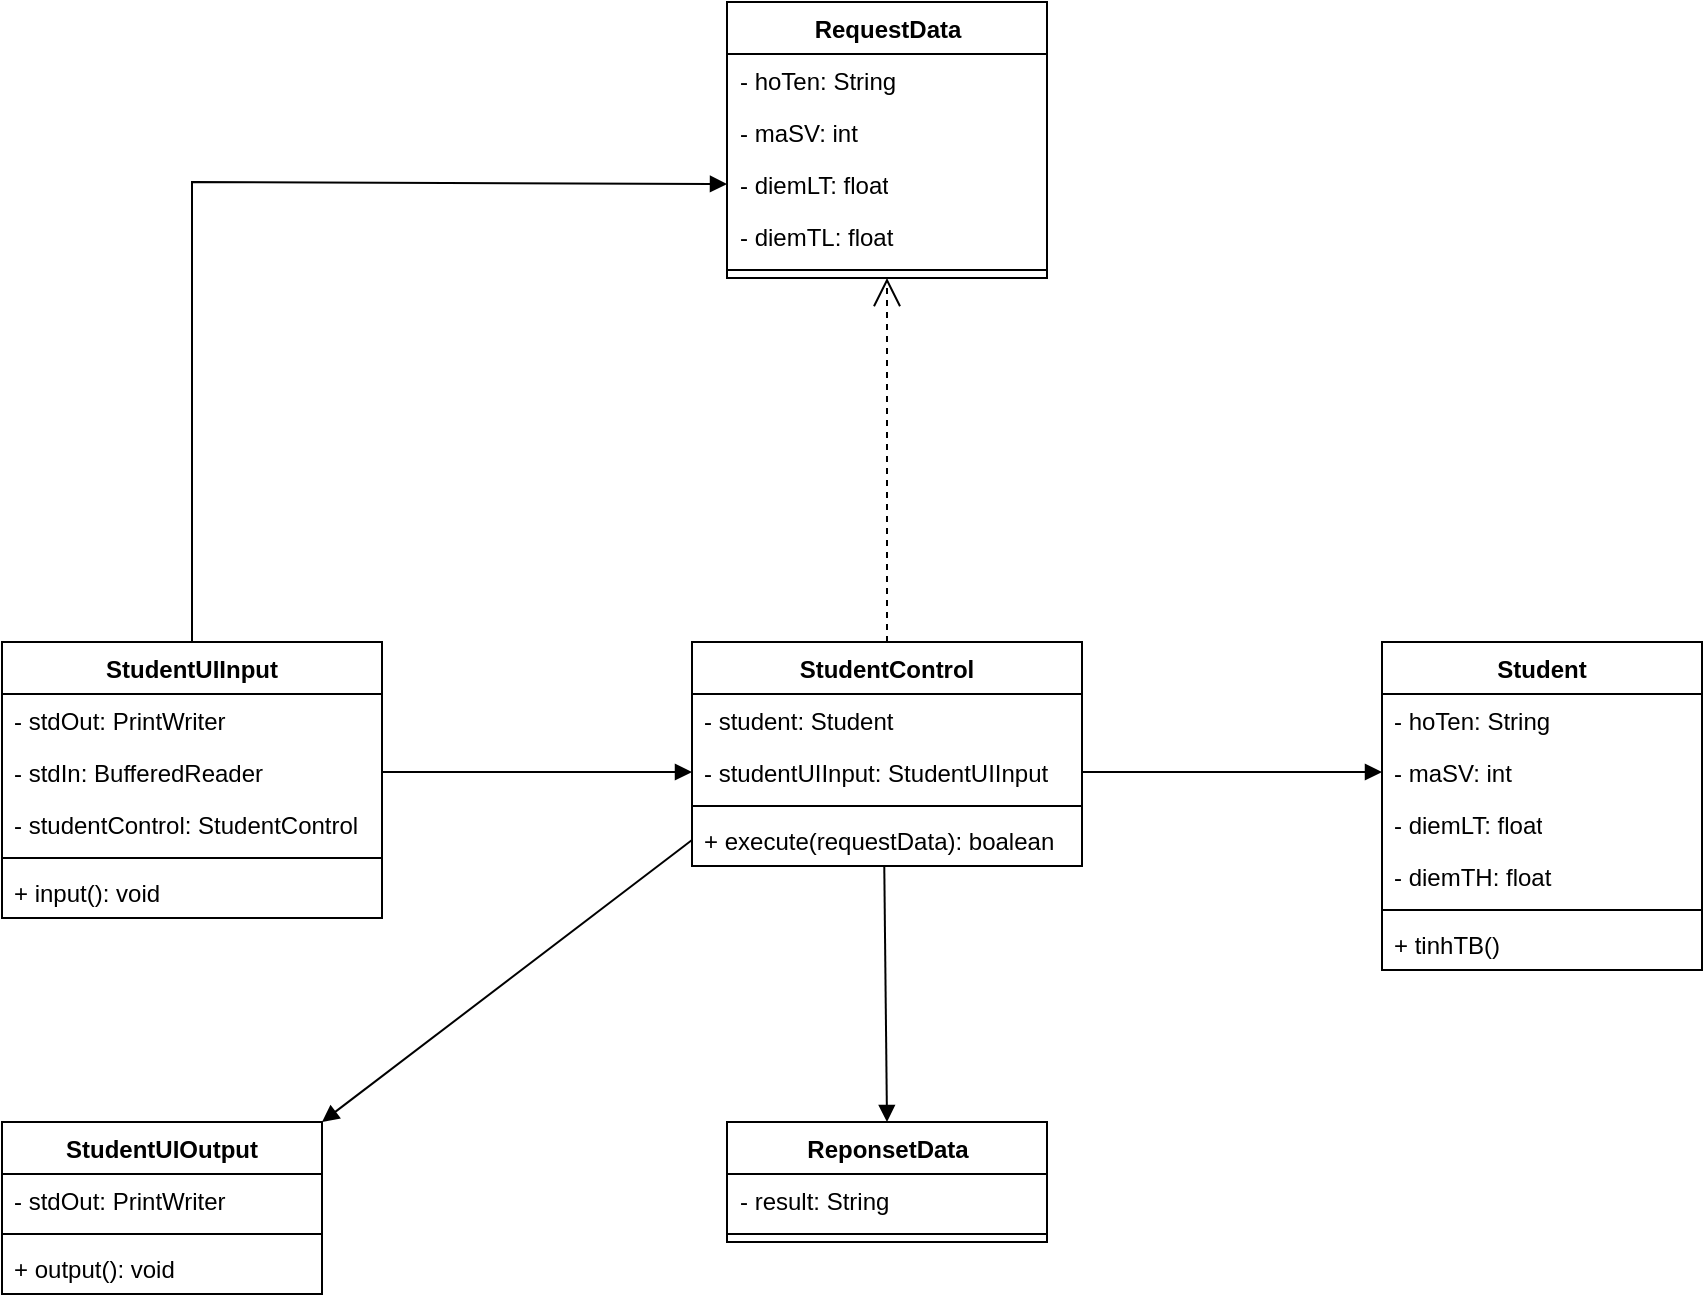 <mxfile version="24.7.17" pages="3">
  <diagram name="ClassDiagram" id="-rl8sIzRqfz1XN3XbGNQ">
    <mxGraphModel dx="875" dy="524" grid="1" gridSize="10" guides="1" tooltips="1" connect="1" arrows="1" fold="1" page="1" pageScale="1" pageWidth="850" pageHeight="1100" math="0" shadow="0">
      <root>
        <mxCell id="0" />
        <mxCell id="1" parent="0" />
        <mxCell id="jPHau2xeoSbhI2vaK8ID-21" value="StudentUIInput" style="swimlane;fontStyle=1;align=center;verticalAlign=top;childLayout=stackLayout;horizontal=1;startSize=26;horizontalStack=0;resizeParent=1;resizeParentMax=0;resizeLast=0;collapsible=1;marginBottom=0;whiteSpace=wrap;html=1;" parent="1" vertex="1">
          <mxGeometry y="320" width="190" height="138" as="geometry" />
        </mxCell>
        <mxCell id="jPHau2xeoSbhI2vaK8ID-22" value="- stdOut: PrintWriter" style="text;strokeColor=none;fillColor=none;align=left;verticalAlign=top;spacingLeft=4;spacingRight=4;overflow=hidden;rotatable=0;points=[[0,0.5],[1,0.5]];portConstraint=eastwest;whiteSpace=wrap;html=1;" parent="jPHau2xeoSbhI2vaK8ID-21" vertex="1">
          <mxGeometry y="26" width="190" height="26" as="geometry" />
        </mxCell>
        <mxCell id="0izLVIcKK9ym0HCeA4KC-4" value="- stdIn: BufferedReader" style="text;strokeColor=none;fillColor=none;align=left;verticalAlign=top;spacingLeft=4;spacingRight=4;overflow=hidden;rotatable=0;points=[[0,0.5],[1,0.5]];portConstraint=eastwest;whiteSpace=wrap;html=1;" parent="jPHau2xeoSbhI2vaK8ID-21" vertex="1">
          <mxGeometry y="52" width="190" height="26" as="geometry" />
        </mxCell>
        <mxCell id="0izLVIcKK9ym0HCeA4KC-5" value="- studentControl: StudentControl" style="text;strokeColor=none;fillColor=none;align=left;verticalAlign=top;spacingLeft=4;spacingRight=4;overflow=hidden;rotatable=0;points=[[0,0.5],[1,0.5]];portConstraint=eastwest;whiteSpace=wrap;html=1;" parent="jPHau2xeoSbhI2vaK8ID-21" vertex="1">
          <mxGeometry y="78" width="190" height="26" as="geometry" />
        </mxCell>
        <mxCell id="jPHau2xeoSbhI2vaK8ID-23" value="" style="line;strokeWidth=1;fillColor=none;align=left;verticalAlign=middle;spacingTop=-1;spacingLeft=3;spacingRight=3;rotatable=0;labelPosition=right;points=[];portConstraint=eastwest;strokeColor=inherit;" parent="jPHau2xeoSbhI2vaK8ID-21" vertex="1">
          <mxGeometry y="104" width="190" height="8" as="geometry" />
        </mxCell>
        <mxCell id="jPHau2xeoSbhI2vaK8ID-24" value="+ input(): void" style="text;strokeColor=none;fillColor=none;align=left;verticalAlign=top;spacingLeft=4;spacingRight=4;overflow=hidden;rotatable=0;points=[[0,0.5],[1,0.5]];portConstraint=eastwest;whiteSpace=wrap;html=1;" parent="jPHau2xeoSbhI2vaK8ID-21" vertex="1">
          <mxGeometry y="112" width="190" height="26" as="geometry" />
        </mxCell>
        <mxCell id="jPHau2xeoSbhI2vaK8ID-25" value="StudentControl" style="swimlane;fontStyle=1;align=center;verticalAlign=top;childLayout=stackLayout;horizontal=1;startSize=26;horizontalStack=0;resizeParent=1;resizeParentMax=0;resizeLast=0;collapsible=1;marginBottom=0;whiteSpace=wrap;html=1;" parent="1" vertex="1">
          <mxGeometry x="345" y="320" width="195" height="112" as="geometry" />
        </mxCell>
        <mxCell id="jPHau2xeoSbhI2vaK8ID-26" value="- student: Student" style="text;strokeColor=none;fillColor=none;align=left;verticalAlign=top;spacingLeft=4;spacingRight=4;overflow=hidden;rotatable=0;points=[[0,0.5],[1,0.5]];portConstraint=eastwest;whiteSpace=wrap;html=1;" parent="jPHau2xeoSbhI2vaK8ID-25" vertex="1">
          <mxGeometry y="26" width="195" height="26" as="geometry" />
        </mxCell>
        <mxCell id="0izLVIcKK9ym0HCeA4KC-6" value="- studentUIInput: StudentUIInput" style="text;strokeColor=none;fillColor=none;align=left;verticalAlign=top;spacingLeft=4;spacingRight=4;overflow=hidden;rotatable=0;points=[[0,0.5],[1,0.5]];portConstraint=eastwest;whiteSpace=wrap;html=1;" parent="jPHau2xeoSbhI2vaK8ID-25" vertex="1">
          <mxGeometry y="52" width="195" height="26" as="geometry" />
        </mxCell>
        <mxCell id="jPHau2xeoSbhI2vaK8ID-27" value="" style="line;strokeWidth=1;fillColor=none;align=left;verticalAlign=middle;spacingTop=-1;spacingLeft=3;spacingRight=3;rotatable=0;labelPosition=right;points=[];portConstraint=eastwest;strokeColor=inherit;" parent="jPHau2xeoSbhI2vaK8ID-25" vertex="1">
          <mxGeometry y="78" width="195" height="8" as="geometry" />
        </mxCell>
        <mxCell id="jPHau2xeoSbhI2vaK8ID-28" value="+ execute(requestData): boalean" style="text;strokeColor=none;fillColor=none;align=left;verticalAlign=top;spacingLeft=4;spacingRight=4;overflow=hidden;rotatable=0;points=[[0,0.5],[1,0.5]];portConstraint=eastwest;whiteSpace=wrap;html=1;" parent="jPHau2xeoSbhI2vaK8ID-25" vertex="1">
          <mxGeometry y="86" width="195" height="26" as="geometry" />
        </mxCell>
        <mxCell id="jPHau2xeoSbhI2vaK8ID-29" value="&lt;span style=&quot;&quot;&gt;&lt;b&gt;Student&lt;/b&gt;&lt;/span&gt;" style="swimlane;fontStyle=0;align=center;verticalAlign=top;childLayout=stackLayout;horizontal=1;startSize=26;horizontalStack=0;resizeParent=1;resizeParentMax=0;resizeLast=0;collapsible=1;marginBottom=0;whiteSpace=wrap;html=1;" parent="1" vertex="1">
          <mxGeometry x="690" y="320" width="160" height="164" as="geometry" />
        </mxCell>
        <mxCell id="jPHau2xeoSbhI2vaK8ID-30" value="- hoTen: String" style="text;strokeColor=none;fillColor=none;align=left;verticalAlign=top;spacingLeft=4;spacingRight=4;overflow=hidden;rotatable=0;points=[[0,0.5],[1,0.5]];portConstraint=eastwest;whiteSpace=wrap;html=1;" parent="jPHau2xeoSbhI2vaK8ID-29" vertex="1">
          <mxGeometry y="26" width="160" height="26" as="geometry" />
        </mxCell>
        <mxCell id="jPHau2xeoSbhI2vaK8ID-38" value="- maSV: int" style="text;strokeColor=none;fillColor=none;align=left;verticalAlign=top;spacingLeft=4;spacingRight=4;overflow=hidden;rotatable=0;points=[[0,0.5],[1,0.5]];portConstraint=eastwest;whiteSpace=wrap;html=1;" parent="jPHau2xeoSbhI2vaK8ID-29" vertex="1">
          <mxGeometry y="52" width="160" height="26" as="geometry" />
        </mxCell>
        <mxCell id="jPHau2xeoSbhI2vaK8ID-39" value="- diemLT: float" style="text;strokeColor=none;fillColor=none;align=left;verticalAlign=top;spacingLeft=4;spacingRight=4;overflow=hidden;rotatable=0;points=[[0,0.5],[1,0.5]];portConstraint=eastwest;whiteSpace=wrap;html=1;" parent="jPHau2xeoSbhI2vaK8ID-29" vertex="1">
          <mxGeometry y="78" width="160" height="26" as="geometry" />
        </mxCell>
        <mxCell id="jPHau2xeoSbhI2vaK8ID-37" value="- diemTH: float" style="text;strokeColor=none;fillColor=none;align=left;verticalAlign=top;spacingLeft=4;spacingRight=4;overflow=hidden;rotatable=0;points=[[0,0.5],[1,0.5]];portConstraint=eastwest;whiteSpace=wrap;html=1;" parent="jPHau2xeoSbhI2vaK8ID-29" vertex="1">
          <mxGeometry y="104" width="160" height="26" as="geometry" />
        </mxCell>
        <mxCell id="jPHau2xeoSbhI2vaK8ID-31" value="" style="line;strokeWidth=1;fillColor=none;align=left;verticalAlign=middle;spacingTop=-1;spacingLeft=3;spacingRight=3;rotatable=0;labelPosition=right;points=[];portConstraint=eastwest;strokeColor=inherit;" parent="jPHau2xeoSbhI2vaK8ID-29" vertex="1">
          <mxGeometry y="130" width="160" height="8" as="geometry" />
        </mxCell>
        <mxCell id="jPHau2xeoSbhI2vaK8ID-32" value="+ tinhTB()" style="text;strokeColor=none;fillColor=none;align=left;verticalAlign=top;spacingLeft=4;spacingRight=4;overflow=hidden;rotatable=0;points=[[0,0.5],[1,0.5]];portConstraint=eastwest;whiteSpace=wrap;html=1;" parent="jPHau2xeoSbhI2vaK8ID-29" vertex="1">
          <mxGeometry y="138" width="160" height="26" as="geometry" />
        </mxCell>
        <mxCell id="jPHau2xeoSbhI2vaK8ID-33" value="&lt;b&gt;StudentUIOutput&lt;/b&gt;" style="swimlane;fontStyle=0;align=center;verticalAlign=top;childLayout=stackLayout;horizontal=1;startSize=26;horizontalStack=0;resizeParent=1;resizeParentMax=0;resizeLast=0;collapsible=1;marginBottom=0;whiteSpace=wrap;html=1;" parent="1" vertex="1">
          <mxGeometry y="560" width="160" height="86" as="geometry" />
        </mxCell>
        <mxCell id="jPHau2xeoSbhI2vaK8ID-34" value="- stdOut: PrintWriter" style="text;strokeColor=none;fillColor=none;align=left;verticalAlign=top;spacingLeft=4;spacingRight=4;overflow=hidden;rotatable=0;points=[[0,0.5],[1,0.5]];portConstraint=eastwest;whiteSpace=wrap;html=1;" parent="jPHau2xeoSbhI2vaK8ID-33" vertex="1">
          <mxGeometry y="26" width="160" height="26" as="geometry" />
        </mxCell>
        <mxCell id="jPHau2xeoSbhI2vaK8ID-35" value="" style="line;strokeWidth=1;fillColor=none;align=left;verticalAlign=middle;spacingTop=-1;spacingLeft=3;spacingRight=3;rotatable=0;labelPosition=right;points=[];portConstraint=eastwest;strokeColor=inherit;" parent="jPHau2xeoSbhI2vaK8ID-33" vertex="1">
          <mxGeometry y="52" width="160" height="8" as="geometry" />
        </mxCell>
        <mxCell id="jPHau2xeoSbhI2vaK8ID-36" value="+ output(): void" style="text;strokeColor=none;fillColor=none;align=left;verticalAlign=top;spacingLeft=4;spacingRight=4;overflow=hidden;rotatable=0;points=[[0,0.5],[1,0.5]];portConstraint=eastwest;whiteSpace=wrap;html=1;" parent="jPHau2xeoSbhI2vaK8ID-33" vertex="1">
          <mxGeometry y="60" width="160" height="26" as="geometry" />
        </mxCell>
        <mxCell id="5w3yNyjz_HAzHa36QDgl-5" value="RequestData&lt;div&gt;&lt;br&gt;&lt;/div&gt;" style="swimlane;fontStyle=1;align=center;verticalAlign=top;childLayout=stackLayout;horizontal=1;startSize=26;horizontalStack=0;resizeParent=1;resizeParentMax=0;resizeLast=0;collapsible=1;marginBottom=0;whiteSpace=wrap;html=1;" parent="1" vertex="1">
          <mxGeometry x="362.5" width="160" height="138" as="geometry" />
        </mxCell>
        <mxCell id="5w3yNyjz_HAzHa36QDgl-6" value="- hoTen: String" style="text;strokeColor=none;fillColor=none;align=left;verticalAlign=top;spacingLeft=4;spacingRight=4;overflow=hidden;rotatable=0;points=[[0,0.5],[1,0.5]];portConstraint=eastwest;whiteSpace=wrap;html=1;" parent="5w3yNyjz_HAzHa36QDgl-5" vertex="1">
          <mxGeometry y="26" width="160" height="26" as="geometry" />
        </mxCell>
        <mxCell id="0izLVIcKK9ym0HCeA4KC-1" value="- maSV: int" style="text;strokeColor=none;fillColor=none;align=left;verticalAlign=top;spacingLeft=4;spacingRight=4;overflow=hidden;rotatable=0;points=[[0,0.5],[1,0.5]];portConstraint=eastwest;whiteSpace=wrap;html=1;" parent="5w3yNyjz_HAzHa36QDgl-5" vertex="1">
          <mxGeometry y="52" width="160" height="26" as="geometry" />
        </mxCell>
        <mxCell id="0izLVIcKK9ym0HCeA4KC-2" value="- diemLT: float" style="text;strokeColor=none;fillColor=none;align=left;verticalAlign=top;spacingLeft=4;spacingRight=4;overflow=hidden;rotatable=0;points=[[0,0.5],[1,0.5]];portConstraint=eastwest;whiteSpace=wrap;html=1;" parent="5w3yNyjz_HAzHa36QDgl-5" vertex="1">
          <mxGeometry y="78" width="160" height="26" as="geometry" />
        </mxCell>
        <mxCell id="0izLVIcKK9ym0HCeA4KC-3" value="- diemTL: float" style="text;strokeColor=none;fillColor=none;align=left;verticalAlign=top;spacingLeft=4;spacingRight=4;overflow=hidden;rotatable=0;points=[[0,0.5],[1,0.5]];portConstraint=eastwest;whiteSpace=wrap;html=1;" parent="5w3yNyjz_HAzHa36QDgl-5" vertex="1">
          <mxGeometry y="104" width="160" height="26" as="geometry" />
        </mxCell>
        <mxCell id="5w3yNyjz_HAzHa36QDgl-7" value="" style="line;strokeWidth=1;fillColor=none;align=left;verticalAlign=middle;spacingTop=-1;spacingLeft=3;spacingRight=3;rotatable=0;labelPosition=right;points=[];portConstraint=eastwest;strokeColor=inherit;" parent="5w3yNyjz_HAzHa36QDgl-5" vertex="1">
          <mxGeometry y="130" width="160" height="8" as="geometry" />
        </mxCell>
        <mxCell id="5w3yNyjz_HAzHa36QDgl-9" value="ReponsetData" style="swimlane;fontStyle=1;align=center;verticalAlign=top;childLayout=stackLayout;horizontal=1;startSize=26;horizontalStack=0;resizeParent=1;resizeParentMax=0;resizeLast=0;collapsible=1;marginBottom=0;whiteSpace=wrap;html=1;" parent="1" vertex="1">
          <mxGeometry x="362.5" y="560" width="160" height="60" as="geometry" />
        </mxCell>
        <mxCell id="5w3yNyjz_HAzHa36QDgl-10" value="- result: String" style="text;strokeColor=none;fillColor=none;align=left;verticalAlign=top;spacingLeft=4;spacingRight=4;overflow=hidden;rotatable=0;points=[[0,0.5],[1,0.5]];portConstraint=eastwest;whiteSpace=wrap;html=1;" parent="5w3yNyjz_HAzHa36QDgl-9" vertex="1">
          <mxGeometry y="26" width="160" height="26" as="geometry" />
        </mxCell>
        <mxCell id="5w3yNyjz_HAzHa36QDgl-11" value="" style="line;strokeWidth=1;fillColor=none;align=left;verticalAlign=middle;spacingTop=-1;spacingLeft=3;spacingRight=3;rotatable=0;labelPosition=right;points=[];portConstraint=eastwest;strokeColor=inherit;" parent="5w3yNyjz_HAzHa36QDgl-9" vertex="1">
          <mxGeometry y="52" width="160" height="8" as="geometry" />
        </mxCell>
        <mxCell id="0izLVIcKK9ym0HCeA4KC-9" value="" style="endArrow=open;endSize=12;dashed=1;html=1;rounded=0;exitX=0.5;exitY=0;exitDx=0;exitDy=0;entryX=0.5;entryY=1;entryDx=0;entryDy=0;" parent="1" source="jPHau2xeoSbhI2vaK8ID-25" target="5w3yNyjz_HAzHa36QDgl-5" edge="1">
          <mxGeometry width="160" relative="1" as="geometry">
            <mxPoint x="330" y="220" as="sourcePoint" />
            <mxPoint x="490" y="220" as="targetPoint" />
          </mxGeometry>
        </mxCell>
        <mxCell id="0izLVIcKK9ym0HCeA4KC-10" value="" style="html=1;verticalAlign=bottom;endArrow=block;curved=0;rounded=0;exitX=0.493;exitY=1;exitDx=0;exitDy=0;exitPerimeter=0;entryX=0.5;entryY=0;entryDx=0;entryDy=0;" parent="1" source="jPHau2xeoSbhI2vaK8ID-28" target="5w3yNyjz_HAzHa36QDgl-9" edge="1">
          <mxGeometry width="80" relative="1" as="geometry">
            <mxPoint x="360" y="390" as="sourcePoint" />
            <mxPoint x="440" y="390" as="targetPoint" />
          </mxGeometry>
        </mxCell>
        <mxCell id="0izLVIcKK9ym0HCeA4KC-11" value="" style="html=1;verticalAlign=bottom;endArrow=block;curved=0;rounded=0;exitX=1;exitY=0.5;exitDx=0;exitDy=0;entryX=0;entryY=0.5;entryDx=0;entryDy=0;" parent="1" source="0izLVIcKK9ym0HCeA4KC-6" target="jPHau2xeoSbhI2vaK8ID-38" edge="1">
          <mxGeometry width="80" relative="1" as="geometry">
            <mxPoint x="610" y="338" as="sourcePoint" />
            <mxPoint x="612" y="466" as="targetPoint" />
          </mxGeometry>
        </mxCell>
        <mxCell id="0izLVIcKK9ym0HCeA4KC-13" value="" style="html=1;verticalAlign=bottom;endArrow=block;curved=0;rounded=0;exitX=0.5;exitY=0;exitDx=0;exitDy=0;entryX=0;entryY=0.5;entryDx=0;entryDy=0;" parent="1" source="jPHau2xeoSbhI2vaK8ID-21" target="0izLVIcKK9ym0HCeA4KC-2" edge="1">
          <mxGeometry width="80" relative="1" as="geometry">
            <mxPoint x="471" y="462" as="sourcePoint" />
            <mxPoint x="473" y="590" as="targetPoint" />
            <Array as="points">
              <mxPoint x="95" y="90" />
            </Array>
          </mxGeometry>
        </mxCell>
        <mxCell id="0izLVIcKK9ym0HCeA4KC-14" value="" style="html=1;verticalAlign=bottom;endArrow=block;curved=0;rounded=0;exitX=0;exitY=0.5;exitDx=0;exitDy=0;entryX=1;entryY=0;entryDx=0;entryDy=0;" parent="1" source="jPHau2xeoSbhI2vaK8ID-28" target="jPHau2xeoSbhI2vaK8ID-33" edge="1">
          <mxGeometry width="80" relative="1" as="geometry">
            <mxPoint x="481" y="472" as="sourcePoint" />
            <mxPoint x="483" y="600" as="targetPoint" />
          </mxGeometry>
        </mxCell>
        <mxCell id="0izLVIcKK9ym0HCeA4KC-15" value="" style="html=1;verticalAlign=bottom;endArrow=block;curved=0;rounded=0;exitX=1;exitY=0.5;exitDx=0;exitDy=0;entryX=0;entryY=0.5;entryDx=0;entryDy=0;" parent="1" source="0izLVIcKK9ym0HCeA4KC-4" target="0izLVIcKK9ym0HCeA4KC-6" edge="1">
          <mxGeometry width="80" relative="1" as="geometry">
            <mxPoint x="345" y="385" as="sourcePoint" />
            <mxPoint x="310" y="330" as="targetPoint" />
          </mxGeometry>
        </mxCell>
      </root>
    </mxGraphModel>
  </diagram>
  <diagram id="-E9QA56InsLcr_RS8a8Y" name="UCDiagram">
    <mxGraphModel dx="1036" dy="614" grid="1" gridSize="10" guides="1" tooltips="1" connect="1" arrows="1" fold="1" page="1" pageScale="1" pageWidth="850" pageHeight="1100" math="0" shadow="0">
      <root>
        <mxCell id="0" />
        <mxCell id="1" parent="0" />
        <mxCell id="gyNA58SJnlUczSBL5Nal-2" value="User" style="shape=umlActor;verticalLabelPosition=bottom;verticalAlign=top;html=1;" vertex="1" parent="1">
          <mxGeometry x="90" y="260" width="30" height="60" as="geometry" />
        </mxCell>
        <mxCell id="gyNA58SJnlUczSBL5Nal-3" value="QuanLySinhVien" style="shape=rect;html=1;verticalAlign=top;fontStyle=1;whiteSpace=wrap;align=center;" vertex="1" parent="1">
          <mxGeometry x="280" y="80" width="400" height="520" as="geometry" />
        </mxCell>
        <mxCell id="gyNA58SJnlUczSBL5Nal-4" value="Tính điểm trung bình" style="ellipse;whiteSpace=wrap;html=1;" vertex="1" parent="1">
          <mxGeometry x="410" y="140" width="120" height="80" as="geometry" />
        </mxCell>
        <mxCell id="gyNA58SJnlUczSBL5Nal-5" value="" style="endArrow=none;html=1;rounded=0;exitX=1;exitY=0.333;exitDx=0;exitDy=0;exitPerimeter=0;entryX=0;entryY=0.5;entryDx=0;entryDy=0;" edge="1" parent="1" source="gyNA58SJnlUczSBL5Nal-2" target="gyNA58SJnlUczSBL5Nal-4">
          <mxGeometry width="50" height="50" relative="1" as="geometry">
            <mxPoint x="390" y="360" as="sourcePoint" />
            <mxPoint x="440" y="310" as="targetPoint" />
          </mxGeometry>
        </mxCell>
      </root>
    </mxGraphModel>
  </diagram>
  <diagram id="DeJmxkbfnnHJGt9UFvgR" name="SequenceDiagram">
    <mxGraphModel dx="1235" dy="740" grid="1" gridSize="10" guides="1" tooltips="1" connect="1" arrows="1" fold="1" page="1" pageScale="1" pageWidth="850" pageHeight="1100" math="0" shadow="0">
      <root>
        <mxCell id="0" />
        <mxCell id="1" parent="0" />
        <mxCell id="RAmZDH4Z5-PDMgC21o_p-5" value="" style="shape=umlLifeline;perimeter=lifelinePerimeter;whiteSpace=wrap;html=1;container=1;dropTarget=0;collapsible=0;recursiveResize=0;outlineConnect=0;portConstraint=eastwest;newEdgeStyle={&quot;curved&quot;:0,&quot;rounded&quot;:0};participant=umlActor;" vertex="1" parent="1">
          <mxGeometry x="70" y="40" width="20" height="760" as="geometry" />
        </mxCell>
        <mxCell id="RAmZDH4Z5-PDMgC21o_p-6" value="&lt;div style=&quot;&quot;&gt;&lt;span style=&quot;font-weight: 700; background-color: initial;&quot;&gt;StudentUIInput&lt;/span&gt;&lt;/div&gt;" style="shape=umlLifeline;perimeter=lifelinePerimeter;whiteSpace=wrap;html=1;container=1;dropTarget=0;collapsible=0;recursiveResize=0;outlineConnect=0;portConstraint=eastwest;newEdgeStyle={&quot;curved&quot;:0,&quot;rounded&quot;:0};participant=umlBoundary;align=center;" vertex="1" parent="1">
          <mxGeometry x="280" y="40" width="150" height="760" as="geometry" />
        </mxCell>
        <mxCell id="qOx7L7RwSw9HIVgswRT9-3" value="" style="html=1;points=[[0,0,0,0,5],[0,1,0,0,-5],[1,0,0,0,5],[1,1,0,0,-5]];perimeter=orthogonalPerimeter;outlineConnect=0;targetShapes=umlLifeline;portConstraint=eastwest;newEdgeStyle={&quot;curved&quot;:0,&quot;rounded&quot;:0};" vertex="1" parent="RAmZDH4Z5-PDMgC21o_p-6">
          <mxGeometry x="70" y="70" width="10" height="420" as="geometry" />
        </mxCell>
        <mxCell id="qOx7L7RwSw9HIVgswRT9-11" style="edgeStyle=orthogonalEdgeStyle;rounded=0;orthogonalLoop=1;jettySize=auto;html=1;curved=0;exitX=1;exitY=0;exitDx=0;exitDy=5;exitPerimeter=0;" edge="1" parent="RAmZDH4Z5-PDMgC21o_p-6" source="qOx7L7RwSw9HIVgswRT9-3" target="qOx7L7RwSw9HIVgswRT9-3">
          <mxGeometry relative="1" as="geometry">
            <Array as="points">
              <mxPoint x="110" y="75" />
              <mxPoint x="110" y="110" />
            </Array>
          </mxGeometry>
        </mxCell>
        <mxCell id="qOx7L7RwSw9HIVgswRT9-12" value="1. Input()" style="edgeLabel;html=1;align=center;verticalAlign=middle;resizable=0;points=[];" vertex="1" connectable="0" parent="qOx7L7RwSw9HIVgswRT9-11">
          <mxGeometry x="-0.652" y="-2" relative="1" as="geometry">
            <mxPoint x="44" y="13" as="offset" />
          </mxGeometry>
        </mxCell>
        <mxCell id="aR6v0m3BgtF8yHvRolNh-1" value="&lt;div style=&quot;&quot;&gt;&lt;span style=&quot;font-weight: 700; background-color: initial;&quot;&gt;StudentUIOutput&lt;/span&gt;&lt;/div&gt;" style="shape=umlLifeline;perimeter=lifelinePerimeter;whiteSpace=wrap;html=1;container=1;dropTarget=0;collapsible=0;recursiveResize=0;outlineConnect=0;portConstraint=eastwest;newEdgeStyle={&quot;curved&quot;:0,&quot;rounded&quot;:0};participant=umlBoundary;align=center;" vertex="1" parent="1">
          <mxGeometry x="480" y="40" width="150" height="760" as="geometry" />
        </mxCell>
        <mxCell id="qOx7L7RwSw9HIVgswRT9-49" value="" style="html=1;points=[[0,0,0,0,5],[0,1,0,0,-5],[1,0,0,0,5],[1,1,0,0,-5]];perimeter=orthogonalPerimeter;outlineConnect=0;targetShapes=umlLifeline;portConstraint=eastwest;newEdgeStyle={&quot;curved&quot;:0,&quot;rounded&quot;:0};" vertex="1" parent="aR6v0m3BgtF8yHvRolNh-1">
          <mxGeometry x="70" y="560" width="10" height="120" as="geometry" />
        </mxCell>
        <mxCell id="qOx7L7RwSw9HIVgswRT9-51" style="edgeStyle=orthogonalEdgeStyle;rounded=0;orthogonalLoop=1;jettySize=auto;html=1;curved=0;exitX=0;exitY=0;exitDx=0;exitDy=5;exitPerimeter=0;" edge="1" parent="aR6v0m3BgtF8yHvRolNh-1" source="qOx7L7RwSw9HIVgswRT9-49">
          <mxGeometry relative="1" as="geometry">
            <mxPoint x="72" y="667" as="targetPoint" />
            <Array as="points">
              <mxPoint x="70" y="640" />
              <mxPoint x="30" y="640" />
              <mxPoint x="30" y="667" />
            </Array>
          </mxGeometry>
        </mxCell>
        <mxCell id="qOx7L7RwSw9HIVgswRT9-52" value="11. xuất kết quả ra màn hình" style="edgeLabel;html=1;align=center;verticalAlign=middle;resizable=0;points=[];" vertex="1" connectable="0" parent="qOx7L7RwSw9HIVgswRT9-51">
          <mxGeometry x="0.268" relative="1" as="geometry">
            <mxPoint x="-40" y="-11" as="offset" />
          </mxGeometry>
        </mxCell>
        <mxCell id="aR6v0m3BgtF8yHvRolNh-2" value="&lt;span style=&quot;font-weight: 700;&quot;&gt;StudentControl&lt;/span&gt;" style="shape=umlLifeline;perimeter=lifelinePerimeter;whiteSpace=wrap;html=1;container=1;dropTarget=0;collapsible=0;recursiveResize=0;outlineConnect=0;portConstraint=eastwest;newEdgeStyle={&quot;curved&quot;:0,&quot;rounded&quot;:0};participant=umlControl;" vertex="1" parent="1">
          <mxGeometry x="680" y="40" width="130" height="760" as="geometry" />
        </mxCell>
        <mxCell id="qOx7L7RwSw9HIVgswRT9-19" value="" style="html=1;points=[[0,0,0,0,5],[0,1,0,0,-5],[1,0,0,0,5],[1,1,0,0,-5]];perimeter=orthogonalPerimeter;outlineConnect=0;targetShapes=umlLifeline;portConstraint=eastwest;newEdgeStyle={&quot;curved&quot;:0,&quot;rounded&quot;:0};" vertex="1" parent="aR6v0m3BgtF8yHvRolNh-2">
          <mxGeometry x="60" y="80" width="10" height="550" as="geometry" />
        </mxCell>
        <mxCell id="qOx7L7RwSw9HIVgswRT9-20" style="edgeStyle=orthogonalEdgeStyle;rounded=0;orthogonalLoop=1;jettySize=auto;html=1;curved=0;exitX=1;exitY=0;exitDx=0;exitDy=5;exitPerimeter=0;" edge="1" parent="aR6v0m3BgtF8yHvRolNh-2" source="qOx7L7RwSw9HIVgswRT9-19" target="qOx7L7RwSw9HIVgswRT9-19">
          <mxGeometry relative="1" as="geometry">
            <Array as="points">
              <mxPoint x="70" y="240" />
              <mxPoint x="90" y="240" />
              <mxPoint x="90" y="270" />
            </Array>
          </mxGeometry>
        </mxCell>
        <mxCell id="qOx7L7RwSw9HIVgswRT9-21" value="5. kiểm tra hợp lệ" style="edgeLabel;html=1;align=center;verticalAlign=middle;resizable=0;points=[];" vertex="1" connectable="0" parent="qOx7L7RwSw9HIVgswRT9-20">
          <mxGeometry x="0.394" y="-1" relative="1" as="geometry">
            <mxPoint x="48" y="-11" as="offset" />
          </mxGeometry>
        </mxCell>
        <mxCell id="3Q-P3R3Dqc6IjuxWtTIZ-1" value="&lt;b&gt;Student&lt;/b&gt;" style="shape=umlLifeline;perimeter=lifelinePerimeter;whiteSpace=wrap;html=1;container=1;dropTarget=0;collapsible=0;recursiveResize=0;outlineConnect=0;portConstraint=eastwest;newEdgeStyle={&quot;curved&quot;:0,&quot;rounded&quot;:0};participant=umlEntity;" vertex="1" parent="1">
          <mxGeometry x="890" y="40" width="120" height="760" as="geometry" />
        </mxCell>
        <mxCell id="qOx7L7RwSw9HIVgswRT9-44" value="" style="html=1;points=[[0,0,0,0,5],[0,1,0,0,-5],[1,0,0,0,5],[1,1,0,0,-5]];perimeter=orthogonalPerimeter;outlineConnect=0;targetShapes=umlLifeline;portConstraint=eastwest;newEdgeStyle={&quot;curved&quot;:0,&quot;rounded&quot;:0};" vertex="1" parent="3Q-P3R3Dqc6IjuxWtTIZ-1">
          <mxGeometry x="55" y="470" width="10" height="140" as="geometry" />
        </mxCell>
        <mxCell id="qOx7L7RwSw9HIVgswRT9-46" style="edgeStyle=orthogonalEdgeStyle;rounded=0;orthogonalLoop=1;jettySize=auto;html=1;curved=0;exitX=1;exitY=0;exitDx=0;exitDy=5;exitPerimeter=0;" edge="1" parent="3Q-P3R3Dqc6IjuxWtTIZ-1" source="qOx7L7RwSw9HIVgswRT9-44" target="qOx7L7RwSw9HIVgswRT9-44">
          <mxGeometry relative="1" as="geometry">
            <Array as="points">
              <mxPoint x="65" y="520" />
              <mxPoint x="120" y="520" />
              <mxPoint x="120" y="560" />
            </Array>
          </mxGeometry>
        </mxCell>
        <mxCell id="qOx7L7RwSw9HIVgswRT9-47" value="8. tính điểm trung bình" style="edgeLabel;html=1;align=center;verticalAlign=middle;resizable=0;points=[];" vertex="1" connectable="0" parent="qOx7L7RwSw9HIVgswRT9-46">
          <mxGeometry x="-0.205" y="-5" relative="1" as="geometry">
            <mxPoint x="52" y="-25" as="offset" />
          </mxGeometry>
        </mxCell>
        <mxCell id="qOx7L7RwSw9HIVgswRT9-13" value="2. Yêu cầu nhập hoten, mssv, diemTH, diemLT" style="endArrow=open;endSize=12;dashed=1;html=1;rounded=0;" edge="1" parent="1" source="qOx7L7RwSw9HIVgswRT9-3">
          <mxGeometry x="-0.037" y="-20" width="160" relative="1" as="geometry">
            <mxPoint x="460" y="260" as="sourcePoint" />
            <mxPoint x="80" y="160" as="targetPoint" />
            <mxPoint as="offset" />
          </mxGeometry>
        </mxCell>
        <mxCell id="qOx7L7RwSw9HIVgswRT9-14" value="3. Nhập hoten, mssv, diemTH, diemLT" style="endArrow=open;endSize=12;dashed=1;html=1;rounded=0;" edge="1" parent="1">
          <mxGeometry x="0.037" y="10" width="160" relative="1" as="geometry">
            <mxPoint x="79.5" y="210" as="sourcePoint" />
            <mxPoint x="350.5" y="210" as="targetPoint" />
            <mxPoint x="1" as="offset" />
          </mxGeometry>
        </mxCell>
        <mxCell id="qOx7L7RwSw9HIVgswRT9-17" value="loop" style="shape=umlFrame;whiteSpace=wrap;html=1;pointerEvents=0;" vertex="1" parent="1">
          <mxGeometry x="50" y="240" width="810" height="270" as="geometry" />
        </mxCell>
        <mxCell id="qOx7L7RwSw9HIVgswRT9-18" value="4. execute(ReqestData)" style="html=1;verticalAlign=bottom;endArrow=block;curved=0;rounded=0;exitX=1;exitY=0.381;exitDx=0;exitDy=0;exitPerimeter=0;" edge="1" parent="1" source="qOx7L7RwSw9HIVgswRT9-3" target="aR6v0m3BgtF8yHvRolNh-2">
          <mxGeometry width="80" relative="1" as="geometry">
            <mxPoint x="390" y="270" as="sourcePoint" />
            <mxPoint x="470" y="270" as="targetPoint" />
          </mxGeometry>
        </mxCell>
        <mxCell id="qOx7L7RwSw9HIVgswRT9-22" value="Alt" style="shape=umlFrame;whiteSpace=wrap;html=1;pointerEvents=0;" vertex="1" parent="1">
          <mxGeometry x="20" y="320" width="910" height="260" as="geometry" />
        </mxCell>
        <mxCell id="qOx7L7RwSw9HIVgswRT9-23" value="6. output(ResponseData)" style="html=1;verticalAlign=bottom;endArrow=block;curved=0;rounded=0;" edge="1" parent="1">
          <mxGeometry width="80" relative="1" as="geometry">
            <mxPoint x="740" y="350" as="sourcePoint" />
            <mxPoint x="560" y="350" as="targetPoint" />
          </mxGeometry>
        </mxCell>
        <mxCell id="qOx7L7RwSw9HIVgswRT9-34" style="edgeStyle=orthogonalEdgeStyle;rounded=0;orthogonalLoop=1;jettySize=auto;html=1;curved=0;exitX=0;exitY=0;exitDx=0;exitDy=5;exitPerimeter=0;" edge="1" parent="1" source="qOx7L7RwSw9HIVgswRT9-24" target="qOx7L7RwSw9HIVgswRT9-24">
          <mxGeometry relative="1" as="geometry">
            <Array as="points">
              <mxPoint x="550" y="360" />
              <mxPoint x="490" y="360" />
              <mxPoint x="490" y="400" />
            </Array>
          </mxGeometry>
        </mxCell>
        <mxCell id="qOx7L7RwSw9HIVgswRT9-36" value="6.1. xuất ra màn hình thông báo lỗi" style="edgeLabel;html=1;align=center;verticalAlign=middle;resizable=0;points=[];" vertex="1" connectable="0" parent="qOx7L7RwSw9HIVgswRT9-34">
          <mxGeometry x="0.018" y="1" relative="1" as="geometry">
            <mxPoint x="-46" y="-16" as="offset" />
          </mxGeometry>
        </mxCell>
        <mxCell id="qOx7L7RwSw9HIVgswRT9-24" value="" style="html=1;points=[[0,0,0,0,5],[0,1,0,0,-5],[1,0,0,0,5],[1,1,0,0,-5]];perimeter=orthogonalPerimeter;outlineConnect=0;targetShapes=umlLifeline;portConstraint=eastwest;newEdgeStyle={&quot;curved&quot;:0,&quot;rounded&quot;:0};" vertex="1" parent="1">
          <mxGeometry x="550" y="290" width="10" height="180" as="geometry" />
        </mxCell>
        <mxCell id="qOx7L7RwSw9HIVgswRT9-37" value="6.2. getInput(label)" style="html=1;verticalAlign=bottom;endArrow=block;curved=0;rounded=0;entryX=1;entryY=0.808;entryDx=0;entryDy=0;entryPerimeter=0;" edge="1" parent="1" target="qOx7L7RwSw9HIVgswRT9-3">
          <mxGeometry width="80" relative="1" as="geometry">
            <mxPoint x="550" y="449.41" as="sourcePoint" />
            <mxPoint x="370" y="449.41" as="targetPoint" />
          </mxGeometry>
        </mxCell>
        <mxCell id="qOx7L7RwSw9HIVgswRT9-42" style="edgeStyle=orthogonalEdgeStyle;rounded=0;orthogonalLoop=1;jettySize=auto;html=1;curved=0;exitX=0;exitY=0;exitDx=0;exitDy=5;exitPerimeter=0;" edge="1" parent="1" source="qOx7L7RwSw9HIVgswRT9-3">
          <mxGeometry relative="1" as="geometry">
            <mxPoint x="349.94" y="120" as="sourcePoint" />
            <mxPoint x="350" y="490" as="targetPoint" />
            <Array as="points">
              <mxPoint x="350" y="460" />
              <mxPoint x="290" y="460" />
              <mxPoint x="290" y="490" />
            </Array>
          </mxGeometry>
        </mxCell>
        <mxCell id="qOx7L7RwSw9HIVgswRT9-43" value="6.3. nhập lại lỗi sai" style="edgeLabel;html=1;align=center;verticalAlign=middle;resizable=0;points=[];" vertex="1" connectable="0" parent="qOx7L7RwSw9HIVgswRT9-42">
          <mxGeometry x="0.018" y="1" relative="1" as="geometry">
            <mxPoint x="-61" y="83" as="offset" />
          </mxGeometry>
        </mxCell>
        <mxCell id="qOx7L7RwSw9HIVgswRT9-45" value="7. Gửi thông điệp cho Student()" style="html=1;verticalAlign=bottom;endArrow=block;curved=0;rounded=0;exitX=1.276;exitY=0.867;exitDx=0;exitDy=0;exitPerimeter=0;" edge="1" parent="1">
          <mxGeometry width="80" relative="1" as="geometry">
            <mxPoint x="752.76" y="549.0" as="sourcePoint" />
            <mxPoint x="945" y="549.0" as="targetPoint" />
          </mxGeometry>
        </mxCell>
        <mxCell id="qOx7L7RwSw9HIVgswRT9-48" value="9. kết quả cập nhật" style="html=1;verticalAlign=bottom;endArrow=open;dashed=1;endSize=8;curved=0;rounded=0;" edge="1" parent="1">
          <mxGeometry relative="1" as="geometry">
            <mxPoint x="945" y="630" as="sourcePoint" />
            <mxPoint x="750" y="630" as="targetPoint" />
          </mxGeometry>
        </mxCell>
        <mxCell id="qOx7L7RwSw9HIVgswRT9-50" value="10. output(ResponseData)" style="html=1;verticalAlign=bottom;endArrow=block;curved=0;rounded=0;" edge="1" parent="1">
          <mxGeometry width="80" relative="1" as="geometry">
            <mxPoint x="740" y="650" as="sourcePoint" />
            <mxPoint x="560" y="650" as="targetPoint" />
          </mxGeometry>
        </mxCell>
      </root>
    </mxGraphModel>
  </diagram>
</mxfile>

